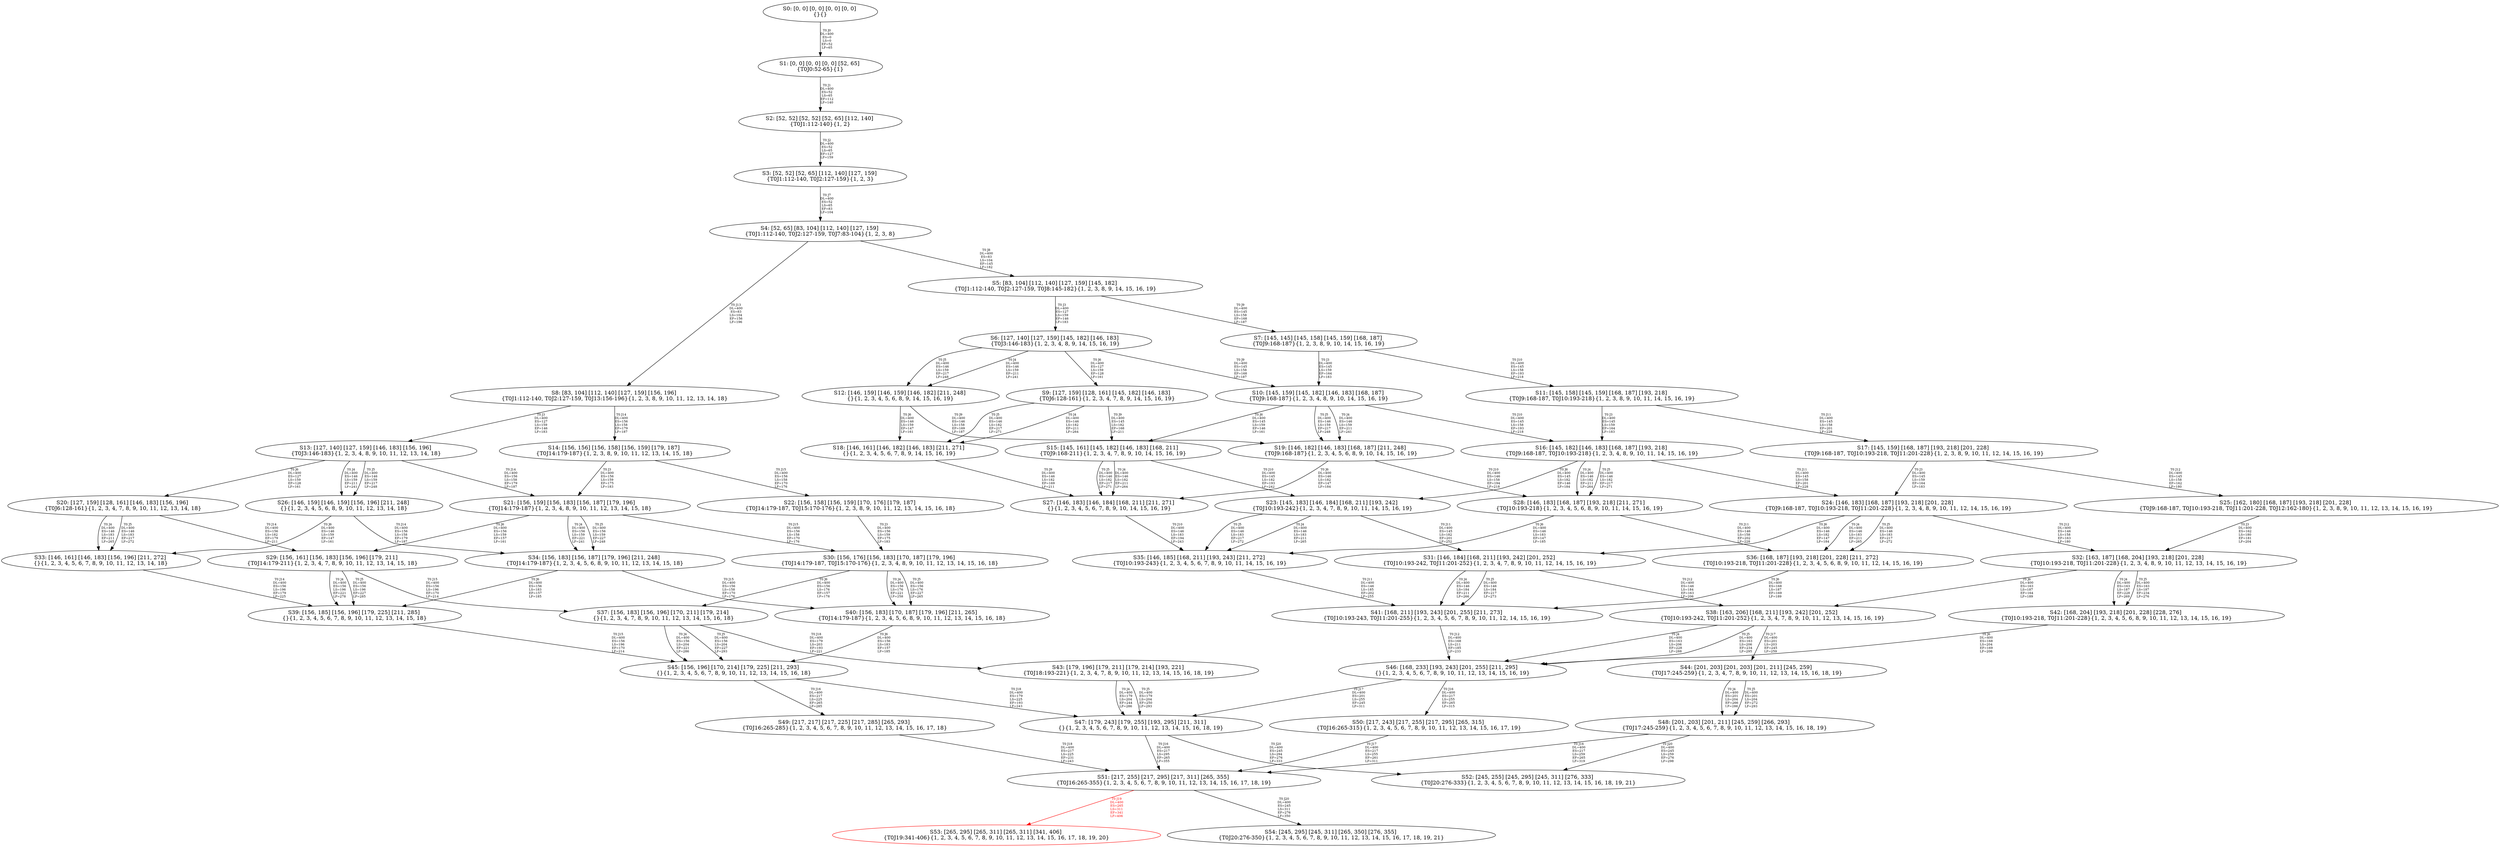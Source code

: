 digraph {
	S0[label="S0: [0, 0] [0, 0] [0, 0] [0, 0] \n{}{}"];
	S1[label="S1: [0, 0] [0, 0] [0, 0] [52, 65] \n{T0J0:52-65}{1}"];
	S2[label="S2: [52, 52] [52, 52] [52, 65] [112, 140] \n{T0J1:112-140}{1, 2}"];
	S3[label="S3: [52, 52] [52, 65] [112, 140] [127, 159] \n{T0J1:112-140, T0J2:127-159}{1, 2, 3}"];
	S4[label="S4: [52, 65] [83, 104] [112, 140] [127, 159] \n{T0J1:112-140, T0J2:127-159, T0J7:83-104}{1, 2, 3, 8}"];
	S5[label="S5: [83, 104] [112, 140] [127, 159] [145, 182] \n{T0J1:112-140, T0J2:127-159, T0J8:145-182}{1, 2, 3, 8, 9, 14, 15, 16, 19}"];
	S6[label="S6: [127, 140] [127, 159] [145, 182] [146, 183] \n{T0J3:146-183}{1, 2, 3, 4, 8, 9, 14, 15, 16, 19}"];
	S7[label="S7: [145, 145] [145, 158] [145, 159] [168, 187] \n{T0J9:168-187}{1, 2, 3, 8, 9, 10, 14, 15, 16, 19}"];
	S8[label="S8: [83, 104] [112, 140] [127, 159] [156, 196] \n{T0J1:112-140, T0J2:127-159, T0J13:156-196}{1, 2, 3, 8, 9, 10, 11, 12, 13, 14, 18}"];
	S9[label="S9: [127, 159] [128, 161] [145, 182] [146, 183] \n{T0J6:128-161}{1, 2, 3, 4, 7, 8, 9, 14, 15, 16, 19}"];
	S10[label="S10: [145, 159] [145, 182] [146, 183] [168, 187] \n{T0J9:168-187}{1, 2, 3, 4, 8, 9, 10, 14, 15, 16, 19}"];
	S11[label="S11: [145, 158] [145, 159] [168, 187] [193, 218] \n{T0J9:168-187, T0J10:193-218}{1, 2, 3, 8, 9, 10, 11, 14, 15, 16, 19}"];
	S12[label="S12: [146, 159] [146, 159] [146, 182] [211, 248] \n{}{1, 2, 3, 4, 5, 6, 8, 9, 14, 15, 16, 19}"];
	S13[label="S13: [127, 140] [127, 159] [146, 183] [156, 196] \n{T0J3:146-183}{1, 2, 3, 4, 8, 9, 10, 11, 12, 13, 14, 18}"];
	S14[label="S14: [156, 156] [156, 158] [156, 159] [179, 187] \n{T0J14:179-187}{1, 2, 3, 8, 9, 10, 11, 12, 13, 14, 15, 18}"];
	S15[label="S15: [145, 161] [145, 182] [146, 183] [168, 211] \n{T0J9:168-211}{1, 2, 3, 4, 7, 8, 9, 10, 14, 15, 16, 19}"];
	S16[label="S16: [145, 182] [146, 183] [168, 187] [193, 218] \n{T0J9:168-187, T0J10:193-218}{1, 2, 3, 4, 8, 9, 10, 11, 14, 15, 16, 19}"];
	S17[label="S17: [145, 159] [168, 187] [193, 218] [201, 228] \n{T0J9:168-187, T0J10:193-218, T0J11:201-228}{1, 2, 3, 8, 9, 10, 11, 12, 14, 15, 16, 19}"];
	S18[label="S18: [146, 161] [146, 182] [146, 183] [211, 271] \n{}{1, 2, 3, 4, 5, 6, 7, 8, 9, 14, 15, 16, 19}"];
	S19[label="S19: [146, 182] [146, 183] [168, 187] [211, 248] \n{T0J9:168-187}{1, 2, 3, 4, 5, 6, 8, 9, 10, 14, 15, 16, 19}"];
	S20[label="S20: [127, 159] [128, 161] [146, 183] [156, 196] \n{T0J6:128-161}{1, 2, 3, 4, 7, 8, 9, 10, 11, 12, 13, 14, 18}"];
	S21[label="S21: [156, 159] [156, 183] [156, 187] [179, 196] \n{T0J14:179-187}{1, 2, 3, 4, 8, 9, 10, 11, 12, 13, 14, 15, 18}"];
	S22[label="S22: [156, 158] [156, 159] [170, 176] [179, 187] \n{T0J14:179-187, T0J15:170-176}{1, 2, 3, 8, 9, 10, 11, 12, 13, 14, 15, 16, 18}"];
	S23[label="S23: [145, 183] [146, 184] [168, 211] [193, 242] \n{T0J10:193-242}{1, 2, 3, 4, 7, 8, 9, 10, 11, 14, 15, 16, 19}"];
	S24[label="S24: [146, 183] [168, 187] [193, 218] [201, 228] \n{T0J9:168-187, T0J10:193-218, T0J11:201-228}{1, 2, 3, 4, 8, 9, 10, 11, 12, 14, 15, 16, 19}"];
	S25[label="S25: [162, 180] [168, 187] [193, 218] [201, 228] \n{T0J9:168-187, T0J10:193-218, T0J11:201-228, T0J12:162-180}{1, 2, 3, 8, 9, 10, 11, 12, 13, 14, 15, 16, 19}"];
	S26[label="S26: [146, 159] [146, 159] [156, 196] [211, 248] \n{}{1, 2, 3, 4, 5, 6, 8, 9, 10, 11, 12, 13, 14, 18}"];
	S27[label="S27: [146, 183] [146, 184] [168, 211] [211, 271] \n{}{1, 2, 3, 4, 5, 6, 7, 8, 9, 10, 14, 15, 16, 19}"];
	S28[label="S28: [146, 183] [168, 187] [193, 218] [211, 271] \n{T0J10:193-218}{1, 2, 3, 4, 5, 6, 8, 9, 10, 11, 14, 15, 16, 19}"];
	S29[label="S29: [156, 161] [156, 183] [156, 196] [179, 211] \n{T0J14:179-211}{1, 2, 3, 4, 7, 8, 9, 10, 11, 12, 13, 14, 15, 18}"];
	S30[label="S30: [156, 176] [156, 183] [170, 187] [179, 196] \n{T0J14:179-187, T0J15:170-176}{1, 2, 3, 4, 8, 9, 10, 11, 12, 13, 14, 15, 16, 18}"];
	S31[label="S31: [146, 184] [168, 211] [193, 242] [201, 252] \n{T0J10:193-242, T0J11:201-252}{1, 2, 3, 4, 7, 8, 9, 10, 11, 12, 14, 15, 16, 19}"];
	S32[label="S32: [163, 187] [168, 204] [193, 218] [201, 228] \n{T0J10:193-218, T0J11:201-228}{1, 2, 3, 4, 8, 9, 10, 11, 12, 13, 14, 15, 16, 19}"];
	S33[label="S33: [146, 161] [146, 183] [156, 196] [211, 272] \n{}{1, 2, 3, 4, 5, 6, 7, 8, 9, 10, 11, 12, 13, 14, 18}"];
	S34[label="S34: [156, 183] [156, 187] [179, 196] [211, 248] \n{T0J14:179-187}{1, 2, 3, 4, 5, 6, 8, 9, 10, 11, 12, 13, 14, 15, 18}"];
	S35[label="S35: [146, 185] [168, 211] [193, 243] [211, 272] \n{T0J10:193-243}{1, 2, 3, 4, 5, 6, 7, 8, 9, 10, 11, 14, 15, 16, 19}"];
	S36[label="S36: [168, 187] [193, 218] [201, 228] [211, 272] \n{T0J10:193-218, T0J11:201-228}{1, 2, 3, 4, 5, 6, 8, 9, 10, 11, 12, 14, 15, 16, 19}"];
	S37[label="S37: [156, 183] [156, 196] [170, 211] [179, 214] \n{}{1, 2, 3, 4, 7, 8, 9, 10, 11, 12, 13, 14, 15, 16, 18}"];
	S38[label="S38: [163, 206] [168, 211] [193, 242] [201, 252] \n{T0J10:193-242, T0J11:201-252}{1, 2, 3, 4, 7, 8, 9, 10, 11, 12, 13, 14, 15, 16, 19}"];
	S39[label="S39: [156, 185] [156, 196] [179, 225] [211, 285] \n{}{1, 2, 3, 4, 5, 6, 7, 8, 9, 10, 11, 12, 13, 14, 15, 18}"];
	S40[label="S40: [156, 183] [170, 187] [179, 196] [211, 265] \n{T0J14:179-187}{1, 2, 3, 4, 5, 6, 8, 9, 10, 11, 12, 13, 14, 15, 16, 18}"];
	S41[label="S41: [168, 211] [193, 243] [201, 255] [211, 273] \n{T0J10:193-243, T0J11:201-255}{1, 2, 3, 4, 5, 6, 7, 8, 9, 10, 11, 12, 14, 15, 16, 19}"];
	S42[label="S42: [168, 204] [193, 218] [201, 228] [228, 276] \n{T0J10:193-218, T0J11:201-228}{1, 2, 3, 4, 5, 6, 8, 9, 10, 11, 12, 13, 14, 15, 16, 19}"];
	S43[label="S43: [179, 196] [179, 211] [179, 214] [193, 221] \n{T0J18:193-221}{1, 2, 3, 4, 7, 8, 9, 10, 11, 12, 13, 14, 15, 16, 18, 19}"];
	S44[label="S44: [201, 203] [201, 203] [201, 211] [245, 259] \n{T0J17:245-259}{1, 2, 3, 4, 7, 8, 9, 10, 11, 12, 13, 14, 15, 16, 18, 19}"];
	S45[label="S45: [156, 196] [170, 214] [179, 225] [211, 293] \n{}{1, 2, 3, 4, 5, 6, 7, 8, 9, 10, 11, 12, 13, 14, 15, 16, 18}"];
	S46[label="S46: [168, 233] [193, 243] [201, 255] [211, 295] \n{}{1, 2, 3, 4, 5, 6, 7, 8, 9, 10, 11, 12, 13, 14, 15, 16, 19}"];
	S47[label="S47: [179, 243] [179, 255] [193, 295] [211, 311] \n{}{1, 2, 3, 4, 5, 6, 7, 8, 9, 10, 11, 12, 13, 14, 15, 16, 18, 19}"];
	S48[label="S48: [201, 203] [201, 211] [245, 259] [266, 293] \n{T0J17:245-259}{1, 2, 3, 4, 5, 6, 7, 8, 9, 10, 11, 12, 13, 14, 15, 16, 18, 19}"];
	S49[label="S49: [217, 217] [217, 225] [217, 285] [265, 293] \n{T0J16:265-285}{1, 2, 3, 4, 5, 6, 7, 8, 9, 10, 11, 12, 13, 14, 15, 16, 17, 18}"];
	S50[label="S50: [217, 243] [217, 255] [217, 295] [265, 315] \n{T0J16:265-315}{1, 2, 3, 4, 5, 6, 7, 8, 9, 10, 11, 12, 13, 14, 15, 16, 17, 19}"];
	S51[label="S51: [217, 255] [217, 295] [217, 311] [265, 355] \n{T0J16:265-355}{1, 2, 3, 4, 5, 6, 7, 8, 9, 10, 11, 12, 13, 14, 15, 16, 17, 18, 19}"];
	S52[label="S52: [245, 255] [245, 295] [245, 311] [276, 333] \n{T0J20:276-333}{1, 2, 3, 4, 5, 6, 7, 8, 9, 10, 11, 12, 13, 14, 15, 16, 18, 19, 21}"];
	S53[label="S53: [265, 295] [265, 311] [265, 311] [341, 406] \n{T0J19:341-406}{1, 2, 3, 4, 5, 6, 7, 8, 9, 10, 11, 12, 13, 14, 15, 16, 17, 18, 19, 20}"];
	S54[label="S54: [245, 295] [245, 311] [265, 350] [276, 355] \n{T0J20:276-350}{1, 2, 3, 4, 5, 6, 7, 8, 9, 10, 11, 12, 13, 14, 15, 16, 17, 18, 19, 21}"];
	S0 -> S1[label="T0 J0\nDL=400\nES=0\nLS=0\nEF=52\nLF=65",fontsize=8];
	S1 -> S2[label="T0 J1\nDL=400\nES=52\nLS=65\nEF=112\nLF=140",fontsize=8];
	S2 -> S3[label="T0 J2\nDL=400\nES=52\nLS=65\nEF=127\nLF=159",fontsize=8];
	S3 -> S4[label="T0 J7\nDL=400\nES=52\nLS=65\nEF=83\nLF=104",fontsize=8];
	S4 -> S5[label="T0 J8\nDL=400\nES=83\nLS=104\nEF=145\nLF=182",fontsize=8];
	S4 -> S8[label="T0 J13\nDL=400\nES=83\nLS=104\nEF=156\nLF=196",fontsize=8];
	S5 -> S6[label="T0 J3\nDL=400\nES=127\nLS=159\nEF=146\nLF=183",fontsize=8];
	S5 -> S7[label="T0 J9\nDL=400\nES=145\nLS=158\nEF=168\nLF=187",fontsize=8];
	S6 -> S12[label="T0 J4\nDL=400\nES=146\nLS=159\nEF=211\nLF=241",fontsize=8];
	S6 -> S12[label="T0 J5\nDL=400\nES=146\nLS=159\nEF=217\nLF=248",fontsize=8];
	S6 -> S9[label="T0 J6\nDL=400\nES=127\nLS=159\nEF=128\nLF=161",fontsize=8];
	S6 -> S10[label="T0 J9\nDL=400\nES=145\nLS=158\nEF=168\nLF=187",fontsize=8];
	S7 -> S10[label="T0 J3\nDL=400\nES=145\nLS=159\nEF=164\nLF=183",fontsize=8];
	S7 -> S11[label="T0 J10\nDL=400\nES=145\nLS=158\nEF=193\nLF=218",fontsize=8];
	S8 -> S13[label="T0 J3\nDL=400\nES=127\nLS=159\nEF=146\nLF=183",fontsize=8];
	S8 -> S14[label="T0 J14\nDL=400\nES=156\nLS=158\nEF=179\nLF=187",fontsize=8];
	S9 -> S18[label="T0 J4\nDL=400\nES=146\nLS=182\nEF=211\nLF=264",fontsize=8];
	S9 -> S18[label="T0 J5\nDL=400\nES=146\nLS=182\nEF=217\nLF=271",fontsize=8];
	S9 -> S15[label="T0 J9\nDL=400\nES=145\nLS=182\nEF=168\nLF=211",fontsize=8];
	S10 -> S19[label="T0 J4\nDL=400\nES=146\nLS=159\nEF=211\nLF=241",fontsize=8];
	S10 -> S19[label="T0 J5\nDL=400\nES=146\nLS=159\nEF=217\nLF=248",fontsize=8];
	S10 -> S15[label="T0 J6\nDL=400\nES=145\nLS=159\nEF=146\nLF=161",fontsize=8];
	S10 -> S16[label="T0 J10\nDL=400\nES=145\nLS=158\nEF=193\nLF=218",fontsize=8];
	S11 -> S16[label="T0 J3\nDL=400\nES=145\nLS=159\nEF=164\nLF=183",fontsize=8];
	S11 -> S17[label="T0 J11\nDL=400\nES=145\nLS=158\nEF=201\nLF=228",fontsize=8];
	S12 -> S18[label="T0 J6\nDL=400\nES=146\nLS=159\nEF=147\nLF=161",fontsize=8];
	S12 -> S19[label="T0 J9\nDL=400\nES=146\nLS=158\nEF=169\nLF=187",fontsize=8];
	S13 -> S26[label="T0 J4\nDL=400\nES=146\nLS=159\nEF=211\nLF=241",fontsize=8];
	S13 -> S26[label="T0 J5\nDL=400\nES=146\nLS=159\nEF=217\nLF=248",fontsize=8];
	S13 -> S20[label="T0 J6\nDL=400\nES=127\nLS=159\nEF=128\nLF=161",fontsize=8];
	S13 -> S21[label="T0 J14\nDL=400\nES=156\nLS=158\nEF=179\nLF=187",fontsize=8];
	S14 -> S21[label="T0 J3\nDL=400\nES=156\nLS=159\nEF=175\nLF=183",fontsize=8];
	S14 -> S22[label="T0 J15\nDL=400\nES=156\nLS=158\nEF=170\nLF=176",fontsize=8];
	S15 -> S27[label="T0 J4\nDL=400\nES=146\nLS=182\nEF=211\nLF=264",fontsize=8];
	S15 -> S27[label="T0 J5\nDL=400\nES=146\nLS=182\nEF=217\nLF=271",fontsize=8];
	S15 -> S23[label="T0 J10\nDL=400\nES=145\nLS=182\nEF=193\nLF=242",fontsize=8];
	S16 -> S28[label="T0 J4\nDL=400\nES=146\nLS=182\nEF=211\nLF=264",fontsize=8];
	S16 -> S28[label="T0 J5\nDL=400\nES=146\nLS=182\nEF=217\nLF=271",fontsize=8];
	S16 -> S23[label="T0 J6\nDL=400\nES=145\nLS=182\nEF=146\nLF=184",fontsize=8];
	S16 -> S24[label="T0 J11\nDL=400\nES=145\nLS=158\nEF=201\nLF=228",fontsize=8];
	S17 -> S24[label="T0 J3\nDL=400\nES=145\nLS=159\nEF=164\nLF=183",fontsize=8];
	S17 -> S25[label="T0 J12\nDL=400\nES=145\nLS=158\nEF=162\nLF=180",fontsize=8];
	S18 -> S27[label="T0 J9\nDL=400\nES=146\nLS=182\nEF=169\nLF=211",fontsize=8];
	S19 -> S27[label="T0 J6\nDL=400\nES=146\nLS=182\nEF=147\nLF=184",fontsize=8];
	S19 -> S28[label="T0 J10\nDL=400\nES=146\nLS=158\nEF=194\nLF=218",fontsize=8];
	S20 -> S33[label="T0 J4\nDL=400\nES=146\nLS=183\nEF=211\nLF=265",fontsize=8];
	S20 -> S33[label="T0 J5\nDL=400\nES=146\nLS=183\nEF=217\nLF=272",fontsize=8];
	S20 -> S29[label="T0 J14\nDL=400\nES=156\nLS=182\nEF=179\nLF=211",fontsize=8];
	S21 -> S34[label="T0 J4\nDL=400\nES=156\nLS=159\nEF=221\nLF=241",fontsize=8];
	S21 -> S34[label="T0 J5\nDL=400\nES=156\nLS=159\nEF=227\nLF=248",fontsize=8];
	S21 -> S29[label="T0 J6\nDL=400\nES=156\nLS=159\nEF=157\nLF=161",fontsize=8];
	S21 -> S30[label="T0 J15\nDL=400\nES=156\nLS=158\nEF=170\nLF=176",fontsize=8];
	S22 -> S30[label="T0 J3\nDL=400\nES=156\nLS=159\nEF=175\nLF=183",fontsize=8];
	S23 -> S35[label="T0 J4\nDL=400\nES=146\nLS=183\nEF=211\nLF=265",fontsize=8];
	S23 -> S35[label="T0 J5\nDL=400\nES=146\nLS=183\nEF=217\nLF=272",fontsize=8];
	S23 -> S31[label="T0 J11\nDL=400\nES=145\nLS=182\nEF=201\nLF=252",fontsize=8];
	S24 -> S36[label="T0 J4\nDL=400\nES=146\nLS=183\nEF=211\nLF=265",fontsize=8];
	S24 -> S36[label="T0 J5\nDL=400\nES=146\nLS=183\nEF=217\nLF=272",fontsize=8];
	S24 -> S31[label="T0 J6\nDL=400\nES=146\nLS=182\nEF=147\nLF=184",fontsize=8];
	S24 -> S32[label="T0 J12\nDL=400\nES=146\nLS=158\nEF=163\nLF=180",fontsize=8];
	S25 -> S32[label="T0 J3\nDL=400\nES=162\nLS=180\nEF=181\nLF=204",fontsize=8];
	S26 -> S33[label="T0 J6\nDL=400\nES=146\nLS=159\nEF=147\nLF=161",fontsize=8];
	S26 -> S34[label="T0 J14\nDL=400\nES=156\nLS=158\nEF=179\nLF=187",fontsize=8];
	S27 -> S35[label="T0 J10\nDL=400\nES=146\nLS=183\nEF=194\nLF=243",fontsize=8];
	S28 -> S35[label="T0 J6\nDL=400\nES=146\nLS=183\nEF=147\nLF=185",fontsize=8];
	S28 -> S36[label="T0 J11\nDL=400\nES=146\nLS=158\nEF=202\nLF=228",fontsize=8];
	S29 -> S39[label="T0 J4\nDL=400\nES=156\nLS=196\nEF=221\nLF=278",fontsize=8];
	S29 -> S39[label="T0 J5\nDL=400\nES=156\nLS=196\nEF=227\nLF=285",fontsize=8];
	S29 -> S37[label="T0 J15\nDL=400\nES=156\nLS=196\nEF=170\nLF=214",fontsize=8];
	S30 -> S40[label="T0 J4\nDL=400\nES=156\nLS=176\nEF=221\nLF=258",fontsize=8];
	S30 -> S40[label="T0 J5\nDL=400\nES=156\nLS=176\nEF=227\nLF=265",fontsize=8];
	S30 -> S37[label="T0 J6\nDL=400\nES=156\nLS=176\nEF=157\nLF=178",fontsize=8];
	S31 -> S41[label="T0 J4\nDL=400\nES=146\nLS=184\nEF=211\nLF=266",fontsize=8];
	S31 -> S41[label="T0 J5\nDL=400\nES=146\nLS=184\nEF=217\nLF=273",fontsize=8];
	S31 -> S38[label="T0 J12\nDL=400\nES=146\nLS=184\nEF=163\nLF=206",fontsize=8];
	S32 -> S42[label="T0 J4\nDL=400\nES=163\nLS=187\nEF=228\nLF=269",fontsize=8];
	S32 -> S42[label="T0 J5\nDL=400\nES=163\nLS=187\nEF=234\nLF=276",fontsize=8];
	S32 -> S38[label="T0 J6\nDL=400\nES=163\nLS=187\nEF=164\nLF=189",fontsize=8];
	S33 -> S39[label="T0 J14\nDL=400\nES=156\nLS=196\nEF=179\nLF=225",fontsize=8];
	S34 -> S39[label="T0 J6\nDL=400\nES=156\nLS=183\nEF=157\nLF=185",fontsize=8];
	S34 -> S40[label="T0 J15\nDL=400\nES=156\nLS=158\nEF=170\nLF=176",fontsize=8];
	S35 -> S41[label="T0 J11\nDL=400\nES=146\nLS=185\nEF=202\nLF=255",fontsize=8];
	S36 -> S41[label="T0 J6\nDL=400\nES=168\nLS=187\nEF=169\nLF=189",fontsize=8];
	S37 -> S45[label="T0 J4\nDL=400\nES=156\nLS=204\nEF=221\nLF=286",fontsize=8];
	S37 -> S45[label="T0 J5\nDL=400\nES=156\nLS=204\nEF=227\nLF=293",fontsize=8];
	S37 -> S43[label="T0 J18\nDL=400\nES=179\nLS=203\nEF=193\nLF=221",fontsize=8];
	S38 -> S46[label="T0 J4\nDL=400\nES=163\nLS=206\nEF=228\nLF=288",fontsize=8];
	S38 -> S46[label="T0 J5\nDL=400\nES=163\nLS=206\nEF=234\nLF=295",fontsize=8];
	S38 -> S44[label="T0 J17\nDL=400\nES=201\nLS=203\nEF=245\nLF=259",fontsize=8];
	S39 -> S45[label="T0 J15\nDL=400\nES=156\nLS=196\nEF=170\nLF=214",fontsize=8];
	S40 -> S45[label="T0 J6\nDL=400\nES=156\nLS=183\nEF=157\nLF=185",fontsize=8];
	S41 -> S46[label="T0 J12\nDL=400\nES=168\nLS=211\nEF=185\nLF=233",fontsize=8];
	S42 -> S46[label="T0 J6\nDL=400\nES=168\nLS=204\nEF=169\nLF=206",fontsize=8];
	S43 -> S47[label="T0 J4\nDL=400\nES=179\nLS=204\nEF=244\nLF=286",fontsize=8];
	S43 -> S47[label="T0 J5\nDL=400\nES=179\nLS=204\nEF=250\nLF=293",fontsize=8];
	S44 -> S48[label="T0 J4\nDL=400\nES=201\nLS=204\nEF=266\nLF=286",fontsize=8];
	S44 -> S48[label="T0 J5\nDL=400\nES=201\nLS=204\nEF=272\nLF=293",fontsize=8];
	S45 -> S49[label="T0 J16\nDL=400\nES=217\nLS=225\nEF=265\nLF=285",fontsize=8];
	S45 -> S47[label="T0 J18\nDL=400\nES=179\nLS=225\nEF=193\nLF=243",fontsize=8];
	S46 -> S50[label="T0 J16\nDL=400\nES=217\nLS=255\nEF=265\nLF=315",fontsize=8];
	S46 -> S47[label="T0 J17\nDL=400\nES=201\nLS=255\nEF=245\nLF=311",fontsize=8];
	S47 -> S51[label="T0 J16\nDL=400\nES=217\nLS=295\nEF=265\nLF=355",fontsize=8];
	S47 -> S52[label="T0 J20\nDL=400\nES=245\nLS=294\nEF=276\nLF=333",fontsize=8];
	S48 -> S51[label="T0 J16\nDL=400\nES=217\nLS=259\nEF=265\nLF=319",fontsize=8];
	S48 -> S52[label="T0 J20\nDL=400\nES=245\nLS=259\nEF=276\nLF=298",fontsize=8];
	S49 -> S51[label="T0 J18\nDL=400\nES=217\nLS=225\nEF=231\nLF=243",fontsize=8];
	S50 -> S51[label="T0 J17\nDL=400\nES=217\nLS=255\nEF=261\nLF=311",fontsize=8];
	S51 -> S53[label="T0 J19\nDL=400\nES=265\nLS=311\nEF=341\nLF=406",color=Red,fontcolor=Red,fontsize=8];
S53[color=Red];
	S51 -> S54[label="T0 J20\nDL=400\nES=245\nLS=311\nEF=276\nLF=350",fontsize=8];
}

